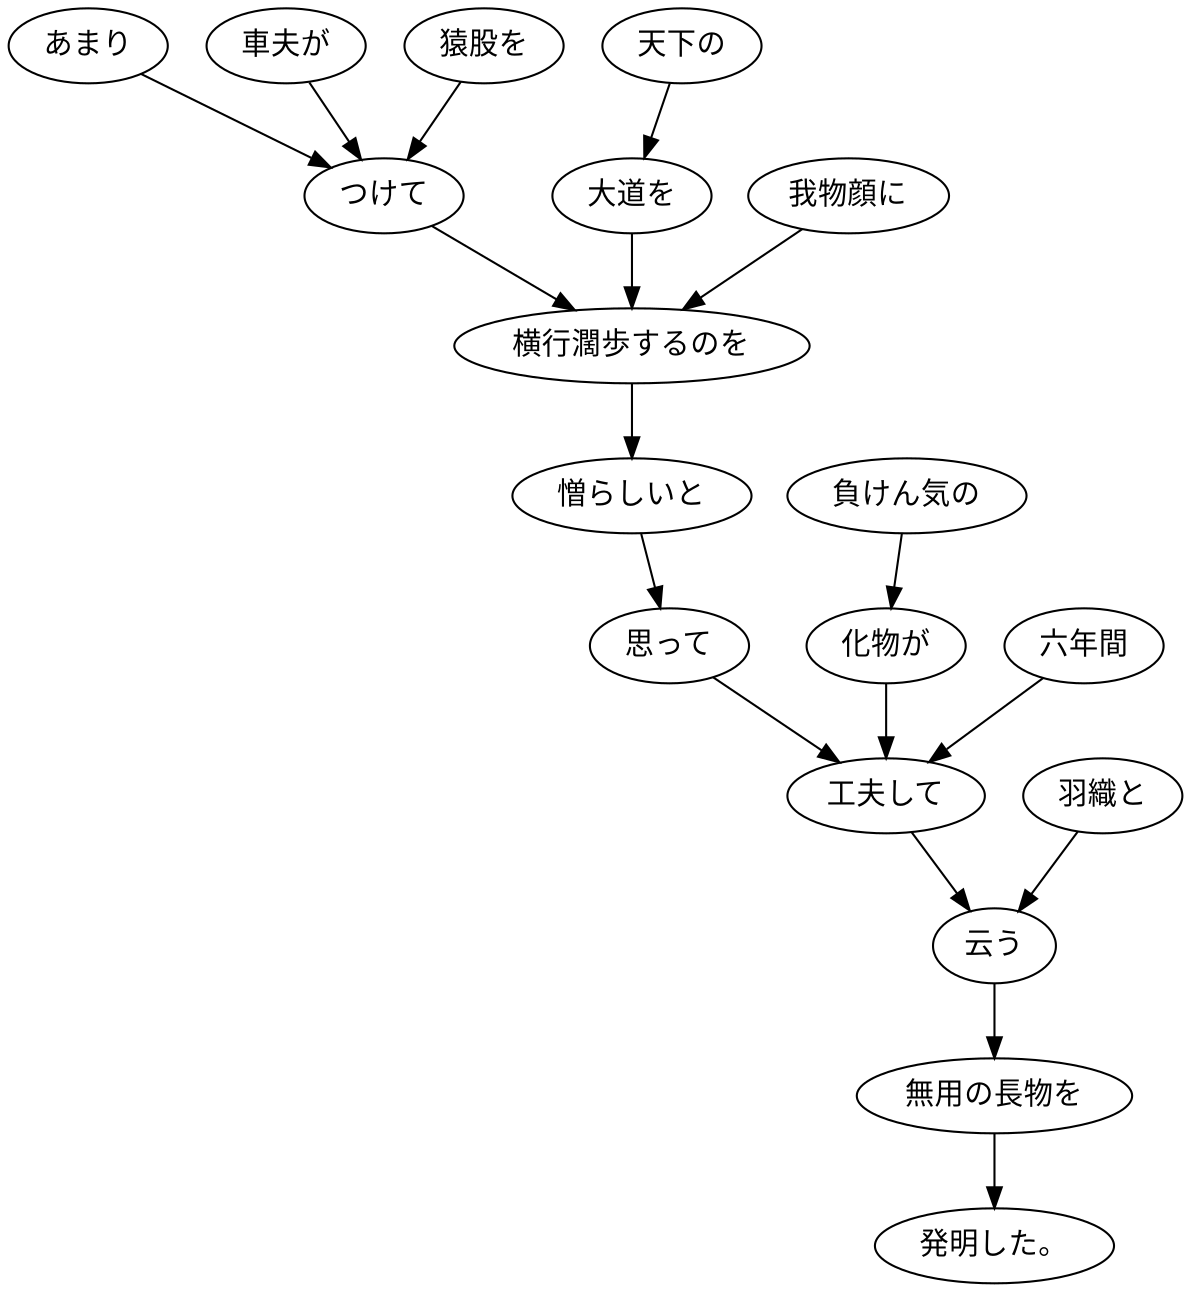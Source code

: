 digraph graph4319 {
	node0 [label="あまり"];
	node1 [label="車夫が"];
	node2 [label="猿股を"];
	node3 [label="つけて"];
	node4 [label="天下の"];
	node5 [label="大道を"];
	node6 [label="我物顔に"];
	node7 [label="横行濶歩するのを"];
	node8 [label="憎らしいと"];
	node9 [label="思って"];
	node10 [label="負けん気の"];
	node11 [label="化物が"];
	node12 [label="六年間"];
	node13 [label="工夫して"];
	node14 [label="羽織と"];
	node15 [label="云う"];
	node16 [label="無用の長物を"];
	node17 [label="発明した。"];
	node0 -> node3;
	node1 -> node3;
	node2 -> node3;
	node3 -> node7;
	node4 -> node5;
	node5 -> node7;
	node6 -> node7;
	node7 -> node8;
	node8 -> node9;
	node9 -> node13;
	node10 -> node11;
	node11 -> node13;
	node12 -> node13;
	node13 -> node15;
	node14 -> node15;
	node15 -> node16;
	node16 -> node17;
}
